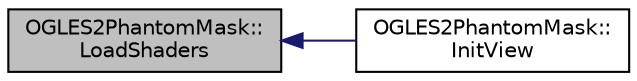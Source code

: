 digraph "OGLES2PhantomMask::LoadShaders"
{
  edge [fontname="Helvetica",fontsize="10",labelfontname="Helvetica",labelfontsize="10"];
  node [fontname="Helvetica",fontsize="10",shape=record];
  rankdir="LR";
  Node1 [label="OGLES2PhantomMask::\lLoadShaders",height=0.2,width=0.4,color="black", fillcolor="grey75", style="filled", fontcolor="black"];
  Node1 -> Node2 [dir="back",color="midnightblue",fontsize="10",style="solid",fontname="Helvetica"];
  Node2 [label="OGLES2PhantomMask::\lInitView",height=0.2,width=0.4,color="black", fillcolor="white", style="filled",URL="$class_o_g_l_e_s2_phantom_mask.html#a61ebd3e9c942b72ee032ec23a3814747"];
}
